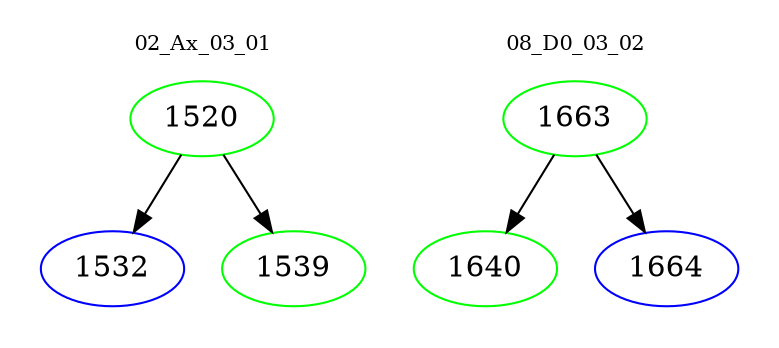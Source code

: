digraph{
subgraph cluster_0 {
color = white
label = "02_Ax_03_01";
fontsize=10;
T0_1520 [label="1520", color="green"]
T0_1520 -> T0_1532 [color="black"]
T0_1532 [label="1532", color="blue"]
T0_1520 -> T0_1539 [color="black"]
T0_1539 [label="1539", color="green"]
}
subgraph cluster_1 {
color = white
label = "08_D0_03_02";
fontsize=10;
T1_1663 [label="1663", color="green"]
T1_1663 -> T1_1640 [color="black"]
T1_1640 [label="1640", color="green"]
T1_1663 -> T1_1664 [color="black"]
T1_1664 [label="1664", color="blue"]
}
}
